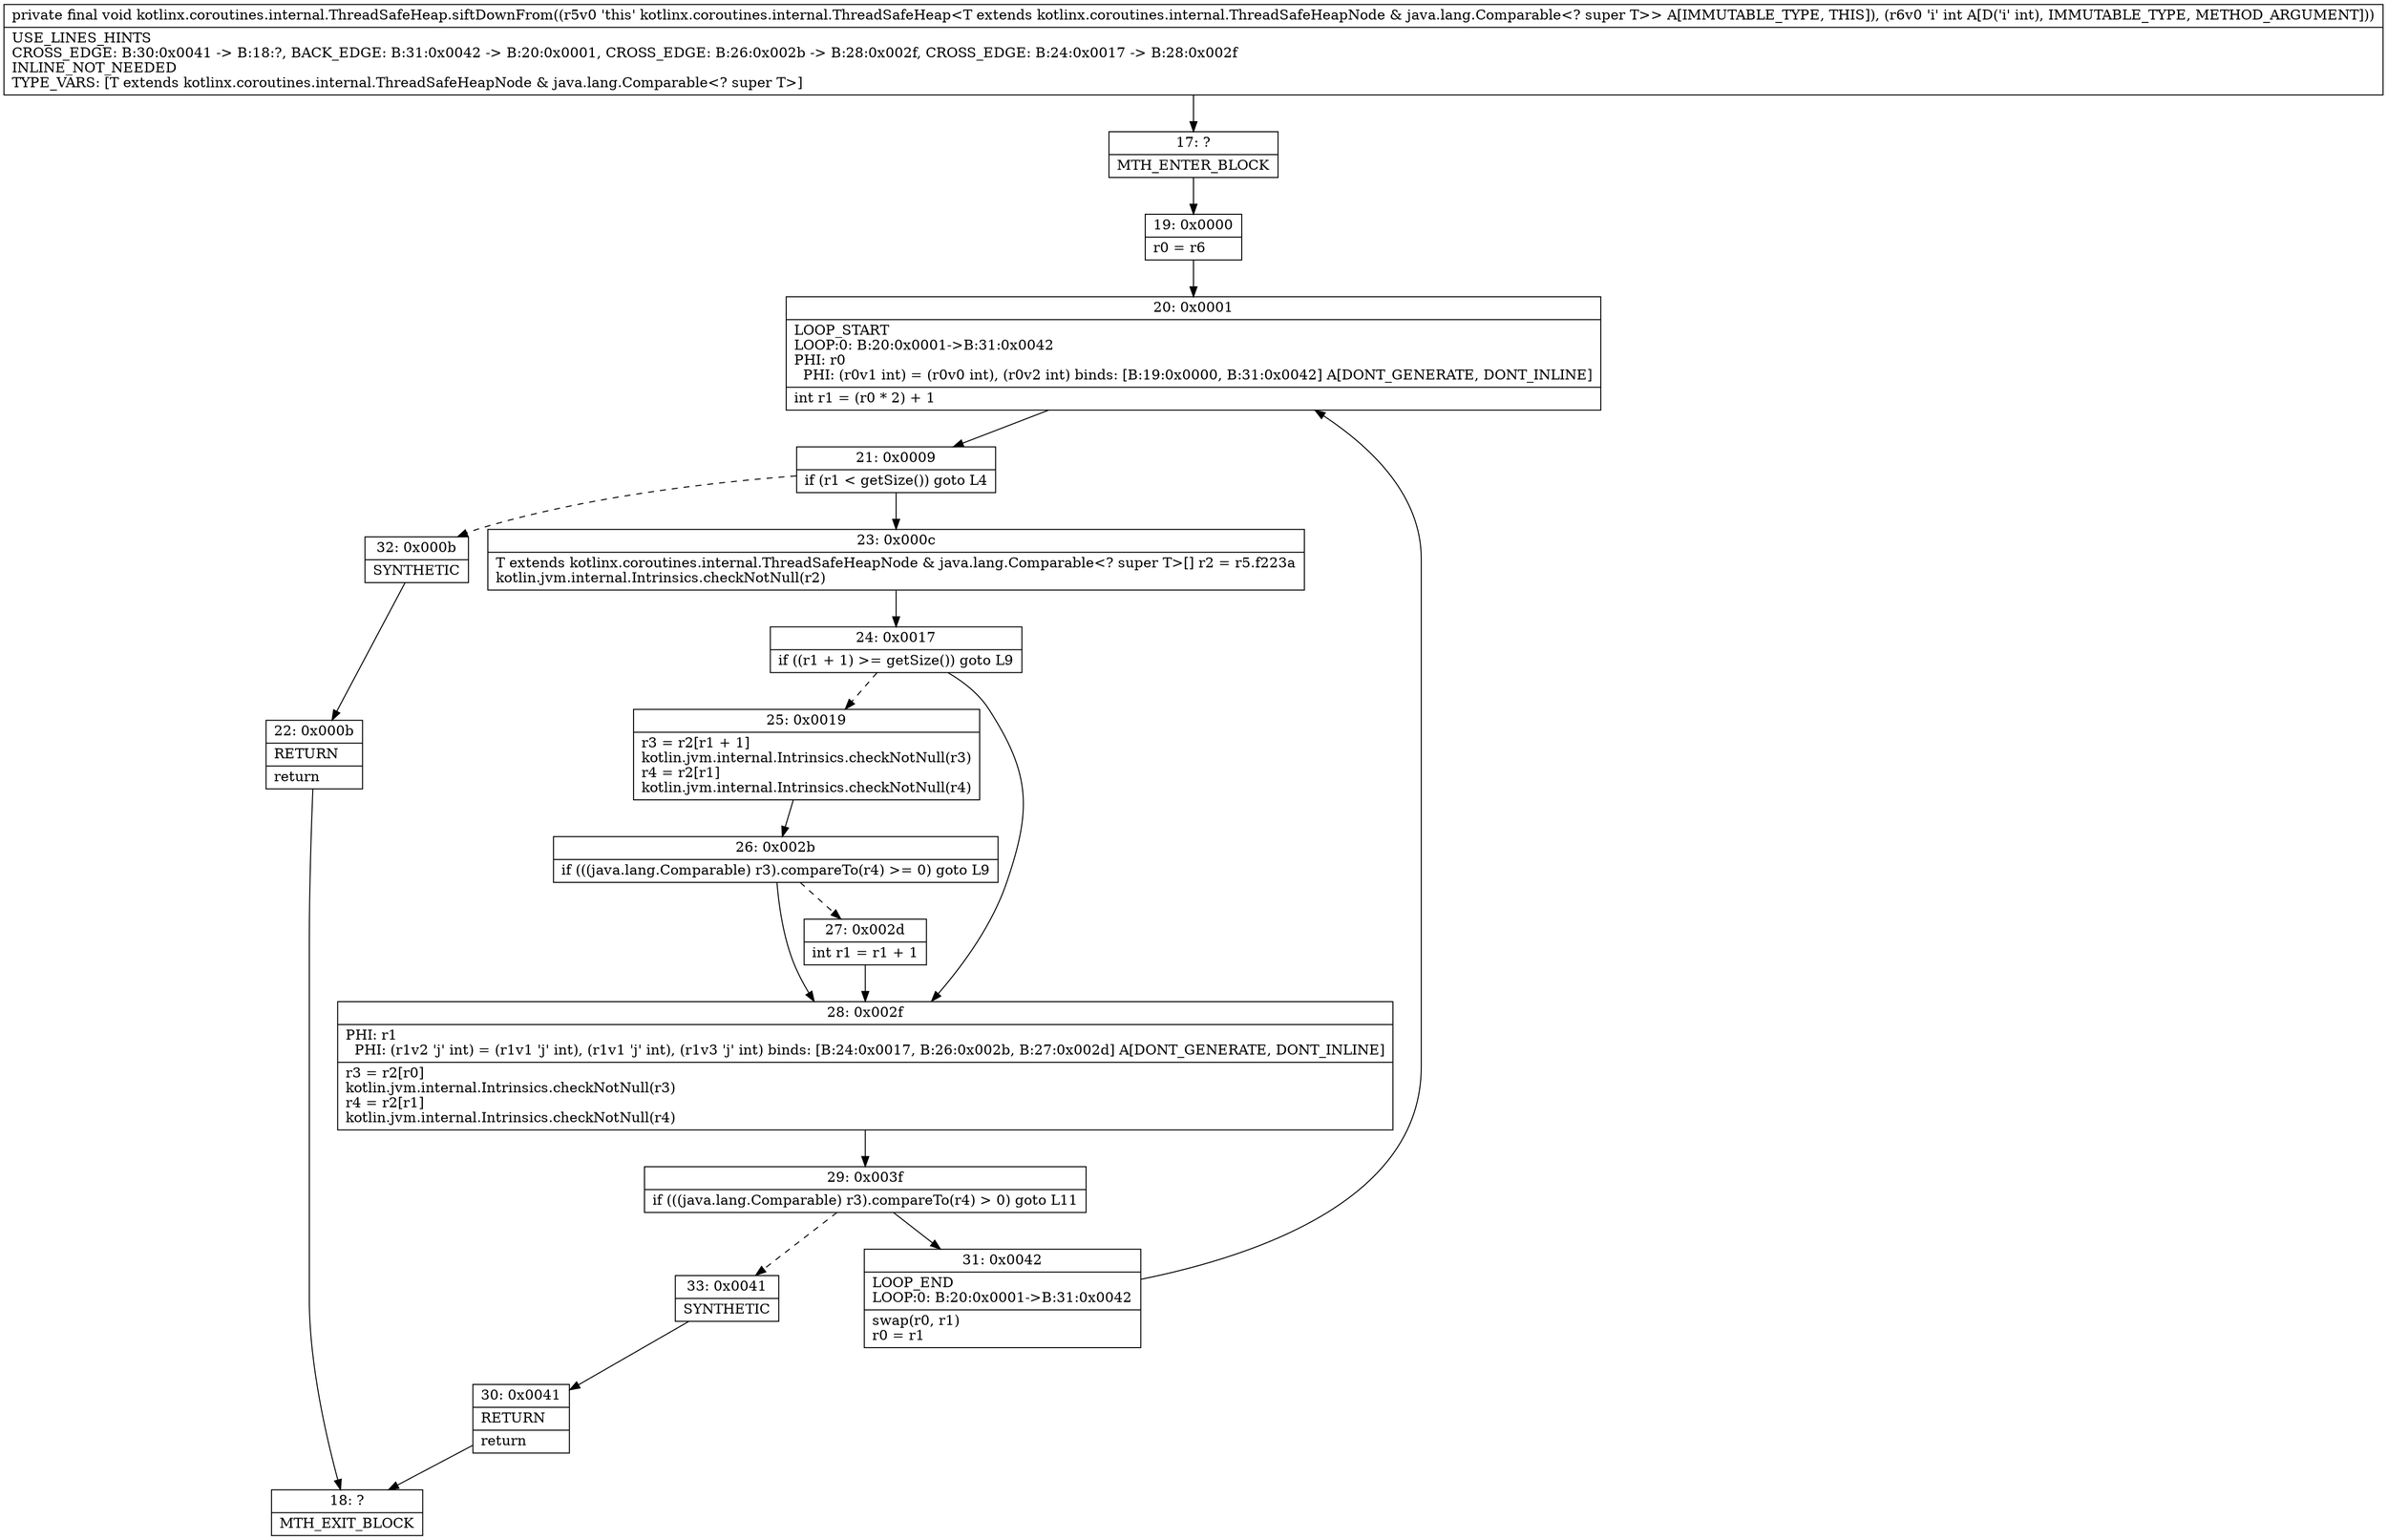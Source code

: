 digraph "CFG forkotlinx.coroutines.internal.ThreadSafeHeap.siftDownFrom(I)V" {
Node_17 [shape=record,label="{17\:\ ?|MTH_ENTER_BLOCK\l}"];
Node_19 [shape=record,label="{19\:\ 0x0000|r0 = r6\l}"];
Node_20 [shape=record,label="{20\:\ 0x0001|LOOP_START\lLOOP:0: B:20:0x0001\-\>B:31:0x0042\lPHI: r0 \l  PHI: (r0v1 int) = (r0v0 int), (r0v2 int) binds: [B:19:0x0000, B:31:0x0042] A[DONT_GENERATE, DONT_INLINE]\l|int r1 = (r0 * 2) + 1\l}"];
Node_21 [shape=record,label="{21\:\ 0x0009|if (r1 \< getSize()) goto L4\l}"];
Node_23 [shape=record,label="{23\:\ 0x000c|T extends kotlinx.coroutines.internal.ThreadSafeHeapNode & java.lang.Comparable\<? super T\>[] r2 = r5.f223a\lkotlin.jvm.internal.Intrinsics.checkNotNull(r2)\l}"];
Node_24 [shape=record,label="{24\:\ 0x0017|if ((r1 + 1) \>= getSize()) goto L9\l}"];
Node_25 [shape=record,label="{25\:\ 0x0019|r3 = r2[r1 + 1]\lkotlin.jvm.internal.Intrinsics.checkNotNull(r3)\lr4 = r2[r1]\lkotlin.jvm.internal.Intrinsics.checkNotNull(r4)\l}"];
Node_26 [shape=record,label="{26\:\ 0x002b|if (((java.lang.Comparable) r3).compareTo(r4) \>= 0) goto L9\l}"];
Node_27 [shape=record,label="{27\:\ 0x002d|int r1 = r1 + 1\l}"];
Node_28 [shape=record,label="{28\:\ 0x002f|PHI: r1 \l  PHI: (r1v2 'j' int) = (r1v1 'j' int), (r1v1 'j' int), (r1v3 'j' int) binds: [B:24:0x0017, B:26:0x002b, B:27:0x002d] A[DONT_GENERATE, DONT_INLINE]\l|r3 = r2[r0]\lkotlin.jvm.internal.Intrinsics.checkNotNull(r3)\lr4 = r2[r1]\lkotlin.jvm.internal.Intrinsics.checkNotNull(r4)\l}"];
Node_29 [shape=record,label="{29\:\ 0x003f|if (((java.lang.Comparable) r3).compareTo(r4) \> 0) goto L11\l}"];
Node_31 [shape=record,label="{31\:\ 0x0042|LOOP_END\lLOOP:0: B:20:0x0001\-\>B:31:0x0042\l|swap(r0, r1)\lr0 = r1\l}"];
Node_33 [shape=record,label="{33\:\ 0x0041|SYNTHETIC\l}"];
Node_30 [shape=record,label="{30\:\ 0x0041|RETURN\l|return\l}"];
Node_18 [shape=record,label="{18\:\ ?|MTH_EXIT_BLOCK\l}"];
Node_32 [shape=record,label="{32\:\ 0x000b|SYNTHETIC\l}"];
Node_22 [shape=record,label="{22\:\ 0x000b|RETURN\l|return\l}"];
MethodNode[shape=record,label="{private final void kotlinx.coroutines.internal.ThreadSafeHeap.siftDownFrom((r5v0 'this' kotlinx.coroutines.internal.ThreadSafeHeap\<T extends kotlinx.coroutines.internal.ThreadSafeHeapNode & java.lang.Comparable\<? super T\>\> A[IMMUTABLE_TYPE, THIS]), (r6v0 'i' int A[D('i' int), IMMUTABLE_TYPE, METHOD_ARGUMENT]))  | USE_LINES_HINTS\lCROSS_EDGE: B:30:0x0041 \-\> B:18:?, BACK_EDGE: B:31:0x0042 \-\> B:20:0x0001, CROSS_EDGE: B:26:0x002b \-\> B:28:0x002f, CROSS_EDGE: B:24:0x0017 \-\> B:28:0x002f\lINLINE_NOT_NEEDED\lTYPE_VARS: [T extends kotlinx.coroutines.internal.ThreadSafeHeapNode & java.lang.Comparable\<? super T\>]\l}"];
MethodNode -> Node_17;Node_17 -> Node_19;
Node_19 -> Node_20;
Node_20 -> Node_21;
Node_21 -> Node_23;
Node_21 -> Node_32[style=dashed];
Node_23 -> Node_24;
Node_24 -> Node_25[style=dashed];
Node_24 -> Node_28;
Node_25 -> Node_26;
Node_26 -> Node_27[style=dashed];
Node_26 -> Node_28;
Node_27 -> Node_28;
Node_28 -> Node_29;
Node_29 -> Node_31;
Node_29 -> Node_33[style=dashed];
Node_31 -> Node_20;
Node_33 -> Node_30;
Node_30 -> Node_18;
Node_32 -> Node_22;
Node_22 -> Node_18;
}

